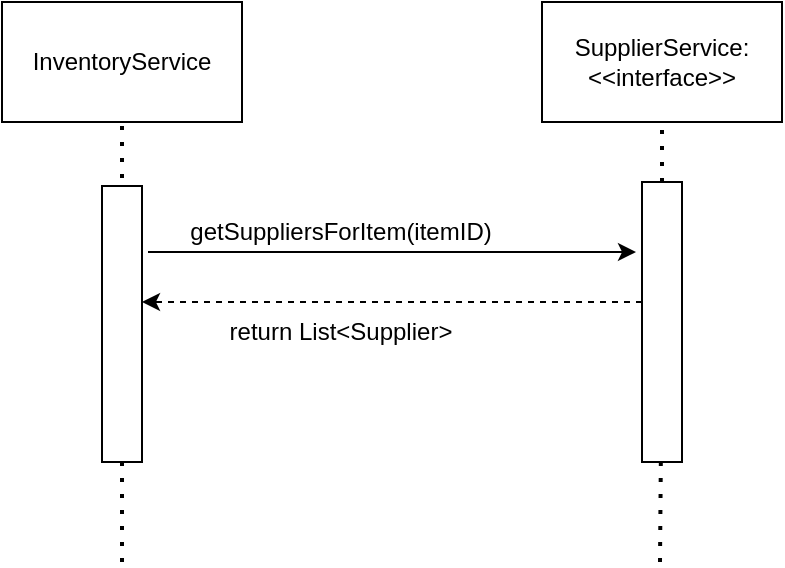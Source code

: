 <mxfile version="27.0.9">
  <diagram name="Sequence - detectLowStockItems()" id="sequence-1">
    <mxGraphModel dx="1030" dy="566" grid="1" gridSize="10" guides="1" tooltips="1" connect="1" arrows="1" fold="1" page="1" pageScale="1" pageWidth="827" pageHeight="1169" math="0" shadow="0">
      <root>
        <mxCell id="0" />
        <mxCell id="1" parent="0" />
        <mxCell id="86hexkFTFtTpV62cVOlB-1" value="InventoryService" style="rounded=0;whiteSpace=wrap;html=1;" vertex="1" parent="1">
          <mxGeometry x="160" y="160" width="120" height="60" as="geometry" />
        </mxCell>
        <mxCell id="86hexkFTFtTpV62cVOlB-2" value="SupplierService: &amp;lt;&amp;lt;interface&amp;gt;&amp;gt;" style="rounded=0;whiteSpace=wrap;html=1;" vertex="1" parent="1">
          <mxGeometry x="430" y="160" width="120" height="60" as="geometry" />
        </mxCell>
        <mxCell id="86hexkFTFtTpV62cVOlB-3" value="" style="endArrow=none;dashed=1;html=1;dashPattern=1 3;strokeWidth=2;rounded=0;entryX=0.5;entryY=1;entryDx=0;entryDy=0;" edge="1" parent="1" target="86hexkFTFtTpV62cVOlB-1">
          <mxGeometry width="50" height="50" relative="1" as="geometry">
            <mxPoint x="220" y="440" as="sourcePoint" />
            <mxPoint x="320" y="300" as="targetPoint" />
          </mxGeometry>
        </mxCell>
        <mxCell id="86hexkFTFtTpV62cVOlB-4" value="" style="endArrow=none;dashed=1;html=1;dashPattern=1 3;strokeWidth=2;rounded=0;" edge="1" parent="1" source="86hexkFTFtTpV62cVOlB-5" target="86hexkFTFtTpV62cVOlB-2">
          <mxGeometry width="50" height="50" relative="1" as="geometry">
            <mxPoint x="489.17" y="620" as="sourcePoint" />
            <mxPoint x="489.17" y="220" as="targetPoint" />
          </mxGeometry>
        </mxCell>
        <mxCell id="86hexkFTFtTpV62cVOlB-6" value="" style="endArrow=none;dashed=1;html=1;dashPattern=1 3;strokeWidth=2;rounded=0;" edge="1" parent="1" target="86hexkFTFtTpV62cVOlB-5">
          <mxGeometry width="50" height="50" relative="1" as="geometry">
            <mxPoint x="489" y="440" as="sourcePoint" />
            <mxPoint x="490" y="220" as="targetPoint" />
          </mxGeometry>
        </mxCell>
        <mxCell id="86hexkFTFtTpV62cVOlB-5" value="" style="rounded=0;whiteSpace=wrap;html=1;" vertex="1" parent="1">
          <mxGeometry x="480" y="250" width="20" height="140" as="geometry" />
        </mxCell>
        <mxCell id="86hexkFTFtTpV62cVOlB-8" value="" style="rounded=0;whiteSpace=wrap;html=1;" vertex="1" parent="1">
          <mxGeometry x="210" y="252" width="20" height="138" as="geometry" />
        </mxCell>
        <mxCell id="86hexkFTFtTpV62cVOlB-9" value="" style="endArrow=classic;html=1;rounded=0;" edge="1" parent="1">
          <mxGeometry width="50" height="50" relative="1" as="geometry">
            <mxPoint x="233" y="285" as="sourcePoint" />
            <mxPoint x="477" y="285" as="targetPoint" />
            <Array as="points" />
          </mxGeometry>
        </mxCell>
        <mxCell id="86hexkFTFtTpV62cVOlB-10" value="getSuppliersForItem(itemID)" style="text;html=1;align=center;verticalAlign=middle;resizable=0;points=[];autosize=1;strokeColor=none;fillColor=none;" vertex="1" parent="1">
          <mxGeometry x="244" y="260" width="170" height="30" as="geometry" />
        </mxCell>
        <mxCell id="86hexkFTFtTpV62cVOlB-20" value="return List&amp;lt;Supplier&amp;gt;" style="text;html=1;align=center;verticalAlign=middle;resizable=0;points=[];autosize=1;strokeColor=none;fillColor=none;" vertex="1" parent="1">
          <mxGeometry x="264" y="310" width="130" height="30" as="geometry" />
        </mxCell>
        <mxCell id="86hexkFTFtTpV62cVOlB-24" value="" style="endArrow=classic;html=1;rounded=0;dashed=1;" edge="1" parent="1">
          <mxGeometry width="50" height="50" relative="1" as="geometry">
            <mxPoint x="480" y="310" as="sourcePoint" />
            <mxPoint x="230" y="310" as="targetPoint" />
          </mxGeometry>
        </mxCell>
      </root>
    </mxGraphModel>
  </diagram>
</mxfile>
